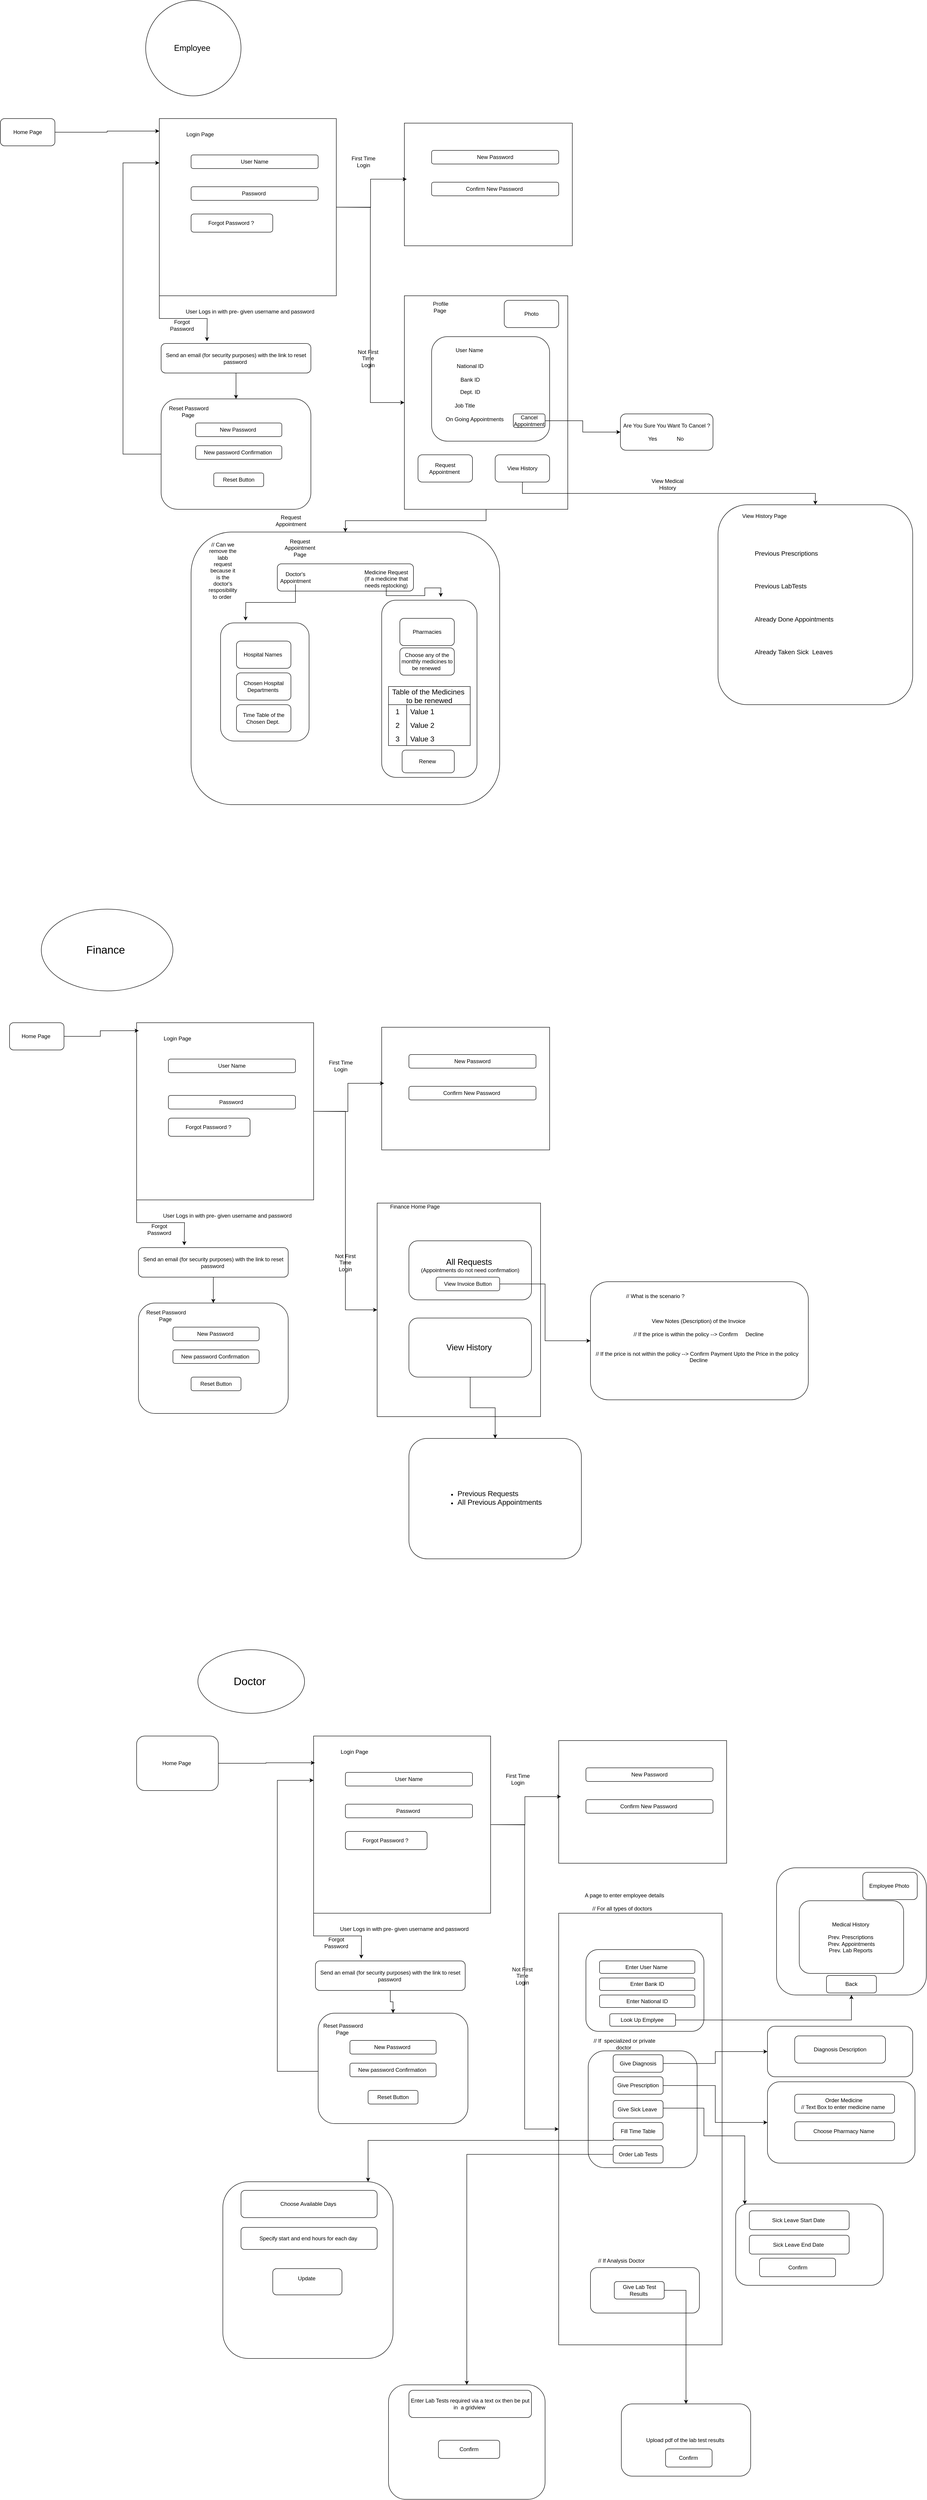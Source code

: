 <mxfile version="24.7.6">
  <diagram id="yYjOysU4EfTtzgWFec7C" name="Page-1">
    <mxGraphModel dx="2977" dy="2111" grid="1" gridSize="10" guides="1" tooltips="1" connect="1" arrows="1" fold="1" page="1" pageScale="1" pageWidth="827" pageHeight="1169" math="0" shadow="0">
      <root>
        <mxCell id="0" />
        <mxCell id="1" parent="0" />
        <mxCell id="1gzTH547AW1qi-_04Jj6-20" style="edgeStyle=orthogonalEdgeStyle;rounded=0;orthogonalLoop=1;jettySize=auto;html=1;exitX=0;exitY=1;exitDx=0;exitDy=0;" edge="1" parent="1" source="1gzTH547AW1qi-_04Jj6-1">
          <mxGeometry relative="1" as="geometry">
            <mxPoint x="185.0" y="520" as="targetPoint" />
          </mxGeometry>
        </mxCell>
        <mxCell id="1gzTH547AW1qi-_04Jj6-30" style="edgeStyle=orthogonalEdgeStyle;rounded=0;orthogonalLoop=1;jettySize=auto;html=1;exitX=1;exitY=0.5;exitDx=0;exitDy=0;entryX=0;entryY=0.5;entryDx=0;entryDy=0;" edge="1" parent="1" source="1gzTH547AW1qi-_04Jj6-1" target="1gzTH547AW1qi-_04Jj6-12">
          <mxGeometry relative="1" as="geometry" />
        </mxCell>
        <mxCell id="1gzTH547AW1qi-_04Jj6-1" value="" style="whiteSpace=wrap;html=1;aspect=fixed;" vertex="1" parent="1">
          <mxGeometry x="80" y="30" width="390" height="390" as="geometry" />
        </mxCell>
        <mxCell id="1gzTH547AW1qi-_04Jj6-2" value="Login Page" style="text;html=1;align=center;verticalAlign=middle;whiteSpace=wrap;rounded=0;" vertex="1" parent="1">
          <mxGeometry x="80" y="50" width="180" height="30" as="geometry" />
        </mxCell>
        <mxCell id="1gzTH547AW1qi-_04Jj6-3" value="User Name" style="rounded=1;whiteSpace=wrap;html=1;" vertex="1" parent="1">
          <mxGeometry x="150" y="110" width="280" height="30" as="geometry" />
        </mxCell>
        <mxCell id="1gzTH547AW1qi-_04Jj6-4" value="Password&amp;nbsp;" style="rounded=1;whiteSpace=wrap;html=1;" vertex="1" parent="1">
          <mxGeometry x="150" y="180" width="280" height="30" as="geometry" />
        </mxCell>
        <mxCell id="1gzTH547AW1qi-_04Jj6-5" value="User Logs in with pre- given username and password" style="text;html=1;align=center;verticalAlign=middle;whiteSpace=wrap;rounded=0;" vertex="1" parent="1">
          <mxGeometry x="110" y="440" width="340" height="30" as="geometry" />
        </mxCell>
        <mxCell id="1gzTH547AW1qi-_04Jj6-7" value="" style="rounded=0;whiteSpace=wrap;html=1;" vertex="1" parent="1">
          <mxGeometry x="620" y="40" width="370" height="270" as="geometry" />
        </mxCell>
        <mxCell id="1gzTH547AW1qi-_04Jj6-8" value="New Password" style="rounded=1;whiteSpace=wrap;html=1;" vertex="1" parent="1">
          <mxGeometry x="680" y="100" width="280" height="30" as="geometry" />
        </mxCell>
        <mxCell id="1gzTH547AW1qi-_04Jj6-9" value="Confirm New Password&amp;nbsp;" style="rounded=1;whiteSpace=wrap;html=1;" vertex="1" parent="1">
          <mxGeometry x="680" y="170" width="280" height="30" as="geometry" />
        </mxCell>
        <mxCell id="1gzTH547AW1qi-_04Jj6-10" style="edgeStyle=orthogonalEdgeStyle;rounded=0;orthogonalLoop=1;jettySize=auto;html=1;entryX=0.014;entryY=0.457;entryDx=0;entryDy=0;entryPerimeter=0;" edge="1" parent="1" target="1gzTH547AW1qi-_04Jj6-7">
          <mxGeometry relative="1" as="geometry">
            <mxPoint x="470" y="225" as="sourcePoint" />
          </mxGeometry>
        </mxCell>
        <mxCell id="1gzTH547AW1qi-_04Jj6-11" value="First Time Login" style="text;html=1;align=center;verticalAlign=middle;whiteSpace=wrap;rounded=0;" vertex="1" parent="1">
          <mxGeometry x="500" y="110" width="60" height="30" as="geometry" />
        </mxCell>
        <mxCell id="1gzTH547AW1qi-_04Jj6-51" style="edgeStyle=orthogonalEdgeStyle;rounded=0;orthogonalLoop=1;jettySize=auto;html=1;exitX=0.5;exitY=1;exitDx=0;exitDy=0;" edge="1" parent="1" source="1gzTH547AW1qi-_04Jj6-12" target="1gzTH547AW1qi-_04Jj6-52">
          <mxGeometry relative="1" as="geometry">
            <mxPoint x="370" y="970" as="targetPoint" />
          </mxGeometry>
        </mxCell>
        <mxCell id="1gzTH547AW1qi-_04Jj6-12" value="" style="rounded=0;whiteSpace=wrap;html=1;" vertex="1" parent="1">
          <mxGeometry x="620" y="420" width="360" height="470" as="geometry" />
        </mxCell>
        <mxCell id="1gzTH547AW1qi-_04Jj6-18" value="Forgot Password ?&amp;nbsp;" style="rounded=1;whiteSpace=wrap;html=1;" vertex="1" parent="1">
          <mxGeometry x="150" y="240" width="180" height="40" as="geometry" />
        </mxCell>
        <mxCell id="1gzTH547AW1qi-_04Jj6-21" value="Forgot Password" style="text;html=1;align=center;verticalAlign=middle;whiteSpace=wrap;rounded=0;" vertex="1" parent="1">
          <mxGeometry x="100" y="470" width="60" height="30" as="geometry" />
        </mxCell>
        <mxCell id="1gzTH547AW1qi-_04Jj6-24" style="edgeStyle=orthogonalEdgeStyle;rounded=0;orthogonalLoop=1;jettySize=auto;html=1;" edge="1" parent="1" source="1gzTH547AW1qi-_04Jj6-22" target="1gzTH547AW1qi-_04Jj6-23">
          <mxGeometry relative="1" as="geometry" />
        </mxCell>
        <mxCell id="1gzTH547AW1qi-_04Jj6-22" value="Send an email (for security purposes) with the link to reset password&amp;nbsp;" style="rounded=1;whiteSpace=wrap;html=1;" vertex="1" parent="1">
          <mxGeometry x="84" y="525" width="330" height="65" as="geometry" />
        </mxCell>
        <mxCell id="1gzTH547AW1qi-_04Jj6-29" style="edgeStyle=orthogonalEdgeStyle;rounded=0;orthogonalLoop=1;jettySize=auto;html=1;exitX=0;exitY=0.5;exitDx=0;exitDy=0;entryX=0;entryY=0.25;entryDx=0;entryDy=0;" edge="1" parent="1" source="1gzTH547AW1qi-_04Jj6-23" target="1gzTH547AW1qi-_04Jj6-1">
          <mxGeometry relative="1" as="geometry">
            <Array as="points">
              <mxPoint y="768" />
              <mxPoint y="127" />
            </Array>
          </mxGeometry>
        </mxCell>
        <mxCell id="1gzTH547AW1qi-_04Jj6-23" value="" style="rounded=1;whiteSpace=wrap;html=1;" vertex="1" parent="1">
          <mxGeometry x="84" y="647" width="330" height="243" as="geometry" />
        </mxCell>
        <mxCell id="1gzTH547AW1qi-_04Jj6-25" value="Reset Password Page&amp;nbsp;" style="text;html=1;align=center;verticalAlign=middle;whiteSpace=wrap;rounded=0;" vertex="1" parent="1">
          <mxGeometry x="100" y="660" width="90" height="30" as="geometry" />
        </mxCell>
        <mxCell id="1gzTH547AW1qi-_04Jj6-26" value="New Password&amp;nbsp;" style="rounded=1;whiteSpace=wrap;html=1;" vertex="1" parent="1">
          <mxGeometry x="160" y="700" width="190" height="30" as="geometry" />
        </mxCell>
        <mxCell id="1gzTH547AW1qi-_04Jj6-27" value="New password Confirmation&amp;nbsp;" style="rounded=1;whiteSpace=wrap;html=1;" vertex="1" parent="1">
          <mxGeometry x="160" y="750" width="190" height="30" as="geometry" />
        </mxCell>
        <mxCell id="1gzTH547AW1qi-_04Jj6-28" value="Reset Button" style="rounded=1;whiteSpace=wrap;html=1;" vertex="1" parent="1">
          <mxGeometry x="200" y="810" width="110" height="30" as="geometry" />
        </mxCell>
        <mxCell id="1gzTH547AW1qi-_04Jj6-31" value="Not First Time Login" style="text;html=1;align=center;verticalAlign=middle;whiteSpace=wrap;rounded=0;" vertex="1" parent="1">
          <mxGeometry x="510" y="542.5" width="60" height="30" as="geometry" />
        </mxCell>
        <mxCell id="1gzTH547AW1qi-_04Jj6-32" value="Profile Page&amp;nbsp;" style="text;html=1;align=center;verticalAlign=middle;whiteSpace=wrap;rounded=0;" vertex="1" parent="1">
          <mxGeometry x="670" y="430" width="60" height="30" as="geometry" />
        </mxCell>
        <mxCell id="1gzTH547AW1qi-_04Jj6-33" value="Photo" style="rounded=1;whiteSpace=wrap;html=1;" vertex="1" parent="1">
          <mxGeometry x="840" y="430" width="120" height="60" as="geometry" />
        </mxCell>
        <mxCell id="1gzTH547AW1qi-_04Jj6-35" value="" style="rounded=1;whiteSpace=wrap;html=1;" vertex="1" parent="1">
          <mxGeometry x="680" y="510" width="260" height="230" as="geometry" />
        </mxCell>
        <mxCell id="1gzTH547AW1qi-_04Jj6-36" value="&lt;font style=&quot;font-size: 18px;&quot;&gt;Employee&amp;nbsp;&lt;/font&gt;" style="ellipse;whiteSpace=wrap;html=1;aspect=fixed;" vertex="1" parent="1">
          <mxGeometry x="50" y="-230" width="210" height="210" as="geometry" />
        </mxCell>
        <mxCell id="1gzTH547AW1qi-_04Jj6-37" value="User Name&amp;nbsp;" style="text;html=1;align=center;verticalAlign=middle;whiteSpace=wrap;rounded=0;" vertex="1" parent="1">
          <mxGeometry x="700" y="525" width="130" height="30" as="geometry" />
        </mxCell>
        <mxCell id="1gzTH547AW1qi-_04Jj6-38" value="National ID" style="text;html=1;align=center;verticalAlign=middle;whiteSpace=wrap;rounded=0;" vertex="1" parent="1">
          <mxGeometry x="700" y="560" width="130" height="30" as="geometry" />
        </mxCell>
        <mxCell id="1gzTH547AW1qi-_04Jj6-39" value="Bank ID" style="text;html=1;align=center;verticalAlign=middle;whiteSpace=wrap;rounded=0;" vertex="1" parent="1">
          <mxGeometry x="700" y="590" width="130" height="30" as="geometry" />
        </mxCell>
        <mxCell id="1gzTH547AW1qi-_04Jj6-42" value="Dept. ID" style="text;html=1;align=center;verticalAlign=middle;whiteSpace=wrap;rounded=0;" vertex="1" parent="1">
          <mxGeometry x="700" y="617" width="130" height="30" as="geometry" />
        </mxCell>
        <mxCell id="1gzTH547AW1qi-_04Jj6-45" value="Job Title&amp;nbsp;" style="text;html=1;align=center;verticalAlign=middle;whiteSpace=wrap;rounded=0;" vertex="1" parent="1">
          <mxGeometry x="690" y="647" width="130" height="30" as="geometry" />
        </mxCell>
        <mxCell id="1gzTH547AW1qi-_04Jj6-46" value="On Going Appointments" style="text;html=1;align=center;verticalAlign=middle;whiteSpace=wrap;rounded=0;" vertex="1" parent="1">
          <mxGeometry x="710" y="677" width="130" height="30" as="geometry" />
        </mxCell>
        <mxCell id="1gzTH547AW1qi-_04Jj6-47" value="Request Appointment&amp;nbsp;" style="rounded=1;whiteSpace=wrap;html=1;" vertex="1" parent="1">
          <mxGeometry x="650" y="770" width="120" height="60" as="geometry" />
        </mxCell>
        <mxCell id="1gzTH547AW1qi-_04Jj6-88" style="edgeStyle=orthogonalEdgeStyle;rounded=0;orthogonalLoop=1;jettySize=auto;html=1;exitX=0.5;exitY=1;exitDx=0;exitDy=0;" edge="1" parent="1" source="1gzTH547AW1qi-_04Jj6-48" target="1gzTH547AW1qi-_04Jj6-87">
          <mxGeometry relative="1" as="geometry" />
        </mxCell>
        <mxCell id="1gzTH547AW1qi-_04Jj6-48" value="View History" style="rounded=1;whiteSpace=wrap;html=1;" vertex="1" parent="1">
          <mxGeometry x="820" y="770" width="120" height="60" as="geometry" />
        </mxCell>
        <mxCell id="1gzTH547AW1qi-_04Jj6-102" style="edgeStyle=orthogonalEdgeStyle;rounded=0;orthogonalLoop=1;jettySize=auto;html=1;exitX=1;exitY=0.5;exitDx=0;exitDy=0;" edge="1" parent="1" source="1gzTH547AW1qi-_04Jj6-49" target="1gzTH547AW1qi-_04Jj6-101">
          <mxGeometry relative="1" as="geometry" />
        </mxCell>
        <mxCell id="1gzTH547AW1qi-_04Jj6-49" value="Cancel Appointment" style="rounded=1;whiteSpace=wrap;html=1;" vertex="1" parent="1">
          <mxGeometry x="860" y="680" width="70" height="30" as="geometry" />
        </mxCell>
        <mxCell id="1gzTH547AW1qi-_04Jj6-52" value="" style="rounded=1;whiteSpace=wrap;html=1;" vertex="1" parent="1">
          <mxGeometry x="150" y="940" width="680" height="600" as="geometry" />
        </mxCell>
        <mxCell id="1gzTH547AW1qi-_04Jj6-53" value="Request Appointment Page" style="text;html=1;align=center;verticalAlign=middle;whiteSpace=wrap;rounded=0;" vertex="1" parent="1">
          <mxGeometry x="340" y="960" width="100" height="30" as="geometry" />
        </mxCell>
        <mxCell id="1gzTH547AW1qi-_04Jj6-54" value="Request Appointment" style="text;html=1;align=center;verticalAlign=middle;whiteSpace=wrap;rounded=0;" vertex="1" parent="1">
          <mxGeometry x="340" y="900" width="60" height="30" as="geometry" />
        </mxCell>
        <mxCell id="1gzTH547AW1qi-_04Jj6-55" value="" style="rounded=1;whiteSpace=wrap;html=1;" vertex="1" parent="1">
          <mxGeometry x="340" y="1010" width="300" height="60" as="geometry" />
        </mxCell>
        <mxCell id="1gzTH547AW1qi-_04Jj6-62" style="edgeStyle=orthogonalEdgeStyle;rounded=0;orthogonalLoop=1;jettySize=auto;html=1;exitX=0.5;exitY=1;exitDx=0;exitDy=0;" edge="1" parent="1" source="1gzTH547AW1qi-_04Jj6-56">
          <mxGeometry relative="1" as="geometry">
            <mxPoint x="270" y="1135" as="targetPoint" />
          </mxGeometry>
        </mxCell>
        <mxCell id="1gzTH547AW1qi-_04Jj6-56" value="Doctor&#39;s Appointment" style="text;html=1;align=center;verticalAlign=middle;whiteSpace=wrap;rounded=0;" vertex="1" parent="1">
          <mxGeometry x="350" y="1025" width="60" height="30" as="geometry" />
        </mxCell>
        <mxCell id="1gzTH547AW1qi-_04Jj6-70" style="edgeStyle=orthogonalEdgeStyle;rounded=0;orthogonalLoop=1;jettySize=auto;html=1;exitX=0.5;exitY=1;exitDx=0;exitDy=0;" edge="1" parent="1" source="1gzTH547AW1qi-_04Jj6-59">
          <mxGeometry relative="1" as="geometry">
            <mxPoint x="700" y="1083" as="targetPoint" />
          </mxGeometry>
        </mxCell>
        <mxCell id="1gzTH547AW1qi-_04Jj6-59" value="Medicine Request (If a medicine that needs restocking)" style="text;html=1;align=center;verticalAlign=middle;whiteSpace=wrap;rounded=0;" vertex="1" parent="1">
          <mxGeometry x="530" y="1025" width="100" height="35" as="geometry" />
        </mxCell>
        <mxCell id="1gzTH547AW1qi-_04Jj6-60" value="// Can we remove the labb request because it is the doctor&#39;s resposibility to order&amp;nbsp;" style="text;html=1;align=center;verticalAlign=middle;whiteSpace=wrap;rounded=0;" vertex="1" parent="1">
          <mxGeometry x="190" y="1010" width="60" height="30" as="geometry" />
        </mxCell>
        <mxCell id="1gzTH547AW1qi-_04Jj6-63" value="" style="rounded=1;whiteSpace=wrap;html=1;" vertex="1" parent="1">
          <mxGeometry x="215" y="1140" width="195" height="260" as="geometry" />
        </mxCell>
        <mxCell id="1gzTH547AW1qi-_04Jj6-64" value="Hospital Names&amp;nbsp;" style="rounded=1;whiteSpace=wrap;html=1;" vertex="1" parent="1">
          <mxGeometry x="250" y="1180" width="120" height="60" as="geometry" />
        </mxCell>
        <mxCell id="1gzTH547AW1qi-_04Jj6-67" value="Chosen Hospital Departments&amp;nbsp;&lt;span style=&quot;color: rgba(0, 0, 0, 0); font-family: monospace; font-size: 0px; text-align: start; text-wrap: nowrap;&quot;&gt;%3CmxGraphModel%3E%3Croot%3E%3CmxCell%20id%3D%220%22%2F%3E%3CmxCell%20id%3D%221%22%20parent%3D%220%22%2F%3E%3CmxCell%20id%3D%222%22%20value%3D%22Hospital%20Names%26amp%3Bnbsp%3B%22%20style%3D%22rounded%3D1%3BwhiteSpace%3Dwrap%3Bhtml%3D1%3B%22%20vertex%3D%221%22%20parent%3D%221%22%3E%3CmxGeometry%20x%3D%22250%22%20y%3D%221180%22%20width%3D%22120%22%20height%3D%2260%22%20as%3D%22geometry%22%2F%3E%3C%2FmxCell%3E%3C%2Froot%3E%3C%2FmxGraphModel%3E&lt;/span&gt;" style="rounded=1;whiteSpace=wrap;html=1;" vertex="1" parent="1">
          <mxGeometry x="250" y="1250" width="120" height="60" as="geometry" />
        </mxCell>
        <mxCell id="1gzTH547AW1qi-_04Jj6-68" value="Time Table of the Chosen Dept.&amp;nbsp;" style="rounded=1;whiteSpace=wrap;html=1;" vertex="1" parent="1">
          <mxGeometry x="250" y="1320" width="120" height="60" as="geometry" />
        </mxCell>
        <mxCell id="1gzTH547AW1qi-_04Jj6-71" value="" style="rounded=1;whiteSpace=wrap;html=1;" vertex="1" parent="1">
          <mxGeometry x="570" y="1090" width="210" height="390" as="geometry" />
        </mxCell>
        <mxCell id="1gzTH547AW1qi-_04Jj6-72" value="Pharmacies" style="rounded=1;whiteSpace=wrap;html=1;" vertex="1" parent="1">
          <mxGeometry x="610" y="1130" width="120" height="60" as="geometry" />
        </mxCell>
        <mxCell id="1gzTH547AW1qi-_04Jj6-73" value="Choose any of the monthly medicines to be renewed&amp;nbsp;" style="rounded=1;whiteSpace=wrap;html=1;" vertex="1" parent="1">
          <mxGeometry x="610" y="1195" width="120" height="60" as="geometry" />
        </mxCell>
        <mxCell id="1gzTH547AW1qi-_04Jj6-75" value="Table of the Medicines &#xa;to be renewed" style="shape=table;startSize=40;container=1;collapsible=0;childLayout=tableLayout;fixedRows=1;rowLines=0;fontStyle=0;strokeColor=default;fontSize=16;" vertex="1" parent="1">
          <mxGeometry x="585" y="1280" width="180" height="130" as="geometry" />
        </mxCell>
        <mxCell id="1gzTH547AW1qi-_04Jj6-76" value="" style="shape=tableRow;horizontal=0;startSize=0;swimlaneHead=0;swimlaneBody=0;top=0;left=0;bottom=0;right=0;collapsible=0;dropTarget=0;fillColor=none;points=[[0,0.5],[1,0.5]];portConstraint=eastwest;strokeColor=inherit;fontSize=16;" vertex="1" parent="1gzTH547AW1qi-_04Jj6-75">
          <mxGeometry y="40" width="180" height="30" as="geometry" />
        </mxCell>
        <mxCell id="1gzTH547AW1qi-_04Jj6-77" value="1" style="shape=partialRectangle;html=1;whiteSpace=wrap;connectable=0;fillColor=none;top=0;left=0;bottom=0;right=0;overflow=hidden;pointerEvents=1;strokeColor=inherit;fontSize=16;" vertex="1" parent="1gzTH547AW1qi-_04Jj6-76">
          <mxGeometry width="40" height="30" as="geometry">
            <mxRectangle width="40" height="30" as="alternateBounds" />
          </mxGeometry>
        </mxCell>
        <mxCell id="1gzTH547AW1qi-_04Jj6-78" value="Value 1" style="shape=partialRectangle;html=1;whiteSpace=wrap;connectable=0;fillColor=none;top=0;left=0;bottom=0;right=0;align=left;spacingLeft=6;overflow=hidden;strokeColor=inherit;fontSize=16;" vertex="1" parent="1gzTH547AW1qi-_04Jj6-76">
          <mxGeometry x="40" width="140" height="30" as="geometry">
            <mxRectangle width="140" height="30" as="alternateBounds" />
          </mxGeometry>
        </mxCell>
        <mxCell id="1gzTH547AW1qi-_04Jj6-79" value="" style="shape=tableRow;horizontal=0;startSize=0;swimlaneHead=0;swimlaneBody=0;top=0;left=0;bottom=0;right=0;collapsible=0;dropTarget=0;fillColor=none;points=[[0,0.5],[1,0.5]];portConstraint=eastwest;strokeColor=inherit;fontSize=16;" vertex="1" parent="1gzTH547AW1qi-_04Jj6-75">
          <mxGeometry y="70" width="180" height="30" as="geometry" />
        </mxCell>
        <mxCell id="1gzTH547AW1qi-_04Jj6-80" value="2" style="shape=partialRectangle;html=1;whiteSpace=wrap;connectable=0;fillColor=none;top=0;left=0;bottom=0;right=0;overflow=hidden;strokeColor=inherit;fontSize=16;" vertex="1" parent="1gzTH547AW1qi-_04Jj6-79">
          <mxGeometry width="40" height="30" as="geometry">
            <mxRectangle width="40" height="30" as="alternateBounds" />
          </mxGeometry>
        </mxCell>
        <mxCell id="1gzTH547AW1qi-_04Jj6-81" value="Value 2" style="shape=partialRectangle;html=1;whiteSpace=wrap;connectable=0;fillColor=none;top=0;left=0;bottom=0;right=0;align=left;spacingLeft=6;overflow=hidden;strokeColor=inherit;fontSize=16;" vertex="1" parent="1gzTH547AW1qi-_04Jj6-79">
          <mxGeometry x="40" width="140" height="30" as="geometry">
            <mxRectangle width="140" height="30" as="alternateBounds" />
          </mxGeometry>
        </mxCell>
        <mxCell id="1gzTH547AW1qi-_04Jj6-82" value="" style="shape=tableRow;horizontal=0;startSize=0;swimlaneHead=0;swimlaneBody=0;top=0;left=0;bottom=0;right=0;collapsible=0;dropTarget=0;fillColor=none;points=[[0,0.5],[1,0.5]];portConstraint=eastwest;strokeColor=inherit;fontSize=16;" vertex="1" parent="1gzTH547AW1qi-_04Jj6-75">
          <mxGeometry y="100" width="180" height="30" as="geometry" />
        </mxCell>
        <mxCell id="1gzTH547AW1qi-_04Jj6-83" value="3" style="shape=partialRectangle;html=1;whiteSpace=wrap;connectable=0;fillColor=none;top=0;left=0;bottom=0;right=0;overflow=hidden;strokeColor=inherit;fontSize=16;" vertex="1" parent="1gzTH547AW1qi-_04Jj6-82">
          <mxGeometry width="40" height="30" as="geometry">
            <mxRectangle width="40" height="30" as="alternateBounds" />
          </mxGeometry>
        </mxCell>
        <mxCell id="1gzTH547AW1qi-_04Jj6-84" value="Value 3" style="shape=partialRectangle;html=1;whiteSpace=wrap;connectable=0;fillColor=none;top=0;left=0;bottom=0;right=0;align=left;spacingLeft=6;overflow=hidden;strokeColor=inherit;fontSize=16;" vertex="1" parent="1gzTH547AW1qi-_04Jj6-82">
          <mxGeometry x="40" width="140" height="30" as="geometry">
            <mxRectangle width="140" height="30" as="alternateBounds" />
          </mxGeometry>
        </mxCell>
        <mxCell id="1gzTH547AW1qi-_04Jj6-86" value="Renew&amp;nbsp;" style="rounded=1;whiteSpace=wrap;html=1;" vertex="1" parent="1">
          <mxGeometry x="615" y="1420" width="115" height="50" as="geometry" />
        </mxCell>
        <mxCell id="1gzTH547AW1qi-_04Jj6-87" value="" style="rounded=1;whiteSpace=wrap;html=1;" vertex="1" parent="1">
          <mxGeometry x="1311" y="880" width="429" height="440" as="geometry" />
        </mxCell>
        <mxCell id="1gzTH547AW1qi-_04Jj6-89" value="View Medical History" style="text;html=1;align=center;verticalAlign=middle;whiteSpace=wrap;rounded=0;" vertex="1" parent="1">
          <mxGeometry x="1150" y="820" width="100" height="30" as="geometry" />
        </mxCell>
        <mxCell id="1gzTH547AW1qi-_04Jj6-90" value="View History Page&amp;nbsp;" style="text;html=1;align=center;verticalAlign=middle;whiteSpace=wrap;rounded=0;" vertex="1" parent="1">
          <mxGeometry x="1360" y="890" width="110" height="30" as="geometry" />
        </mxCell>
        <mxCell id="1gzTH547AW1qi-_04Jj6-92" value="" style="shape=table;startSize=0;container=1;collapsible=0;childLayout=tableLayout;fontSize=11;fillColor=none;strokeColor=none;" vertex="1" parent="1">
          <mxGeometry x="1385" y="950" width="255" height="290" as="geometry" />
        </mxCell>
        <mxCell id="1gzTH547AW1qi-_04Jj6-93" value="" style="shape=tableRow;horizontal=0;startSize=0;swimlaneHead=0;swimlaneBody=0;strokeColor=inherit;top=0;left=0;bottom=0;right=0;collapsible=0;dropTarget=0;fillColor=none;points=[[0,0.5],[1,0.5]];portConstraint=eastwest;fontSize=16;" vertex="1" parent="1gzTH547AW1qi-_04Jj6-92">
          <mxGeometry width="255" height="73" as="geometry" />
        </mxCell>
        <mxCell id="1gzTH547AW1qi-_04Jj6-94" value="&lt;font style=&quot;font-size: 14px;&quot;&gt;Previous Prescriptions&amp;nbsp;&lt;/font&gt;" style="shape=partialRectangle;html=1;whiteSpace=wrap;connectable=0;strokeColor=inherit;overflow=hidden;fillColor=none;top=0;left=0;bottom=0;right=0;pointerEvents=1;fontSize=12;align=left;spacingLeft=5;" vertex="1" parent="1gzTH547AW1qi-_04Jj6-93">
          <mxGeometry width="255" height="73" as="geometry">
            <mxRectangle width="255" height="73" as="alternateBounds" />
          </mxGeometry>
        </mxCell>
        <mxCell id="1gzTH547AW1qi-_04Jj6-95" value="" style="shape=tableRow;horizontal=0;startSize=0;swimlaneHead=0;swimlaneBody=0;strokeColor=inherit;top=0;left=0;bottom=0;right=0;collapsible=0;dropTarget=0;fillColor=none;points=[[0,0.5],[1,0.5]];portConstraint=eastwest;fontSize=16;" vertex="1" parent="1gzTH547AW1qi-_04Jj6-92">
          <mxGeometry y="73" width="255" height="72" as="geometry" />
        </mxCell>
        <mxCell id="1gzTH547AW1qi-_04Jj6-96" value="&lt;font style=&quot;font-size: 14px;&quot;&gt;Previous LabTests&lt;/font&gt;" style="shape=partialRectangle;html=1;whiteSpace=wrap;connectable=0;strokeColor=inherit;overflow=hidden;fillColor=none;top=0;left=0;bottom=0;right=0;pointerEvents=1;fontSize=12;align=left;spacingLeft=5;" vertex="1" parent="1gzTH547AW1qi-_04Jj6-95">
          <mxGeometry width="255" height="72" as="geometry">
            <mxRectangle width="255" height="72" as="alternateBounds" />
          </mxGeometry>
        </mxCell>
        <mxCell id="1gzTH547AW1qi-_04Jj6-97" value="" style="shape=tableRow;horizontal=0;startSize=0;swimlaneHead=0;swimlaneBody=0;strokeColor=inherit;top=0;left=0;bottom=0;right=0;collapsible=0;dropTarget=0;fillColor=none;points=[[0,0.5],[1,0.5]];portConstraint=eastwest;fontSize=16;" vertex="1" parent="1gzTH547AW1qi-_04Jj6-92">
          <mxGeometry y="145" width="255" height="73" as="geometry" />
        </mxCell>
        <mxCell id="1gzTH547AW1qi-_04Jj6-98" value="&lt;font style=&quot;font-size: 14px;&quot;&gt;Already Done Appointments&amp;nbsp;&lt;/font&gt;" style="shape=partialRectangle;html=1;whiteSpace=wrap;connectable=0;strokeColor=inherit;overflow=hidden;fillColor=none;top=0;left=0;bottom=0;right=0;pointerEvents=1;fontSize=12;align=left;spacingLeft=5;" vertex="1" parent="1gzTH547AW1qi-_04Jj6-97">
          <mxGeometry width="255" height="73" as="geometry">
            <mxRectangle width="255" height="73" as="alternateBounds" />
          </mxGeometry>
        </mxCell>
        <mxCell id="1gzTH547AW1qi-_04Jj6-99" style="shape=tableRow;horizontal=0;startSize=0;swimlaneHead=0;swimlaneBody=0;strokeColor=inherit;top=0;left=0;bottom=0;right=0;collapsible=0;dropTarget=0;fillColor=none;points=[[0,0.5],[1,0.5]];portConstraint=eastwest;fontSize=16;" vertex="1" parent="1gzTH547AW1qi-_04Jj6-92">
          <mxGeometry y="218" width="255" height="72" as="geometry" />
        </mxCell>
        <mxCell id="1gzTH547AW1qi-_04Jj6-100" value="&lt;font style=&quot;font-size: 14px;&quot;&gt;Already Taken Sick&amp;nbsp; Leaves&amp;nbsp;&lt;/font&gt;" style="shape=partialRectangle;html=1;whiteSpace=wrap;connectable=0;strokeColor=inherit;overflow=hidden;fillColor=none;top=0;left=0;bottom=0;right=0;pointerEvents=1;fontSize=12;align=left;spacingLeft=5;" vertex="1" parent="1gzTH547AW1qi-_04Jj6-99">
          <mxGeometry width="255" height="72" as="geometry">
            <mxRectangle width="255" height="72" as="alternateBounds" />
          </mxGeometry>
        </mxCell>
        <mxCell id="1gzTH547AW1qi-_04Jj6-101" value="Are You Sure You Want To Cancel ?&lt;div&gt;&lt;br&gt;&lt;/div&gt;&lt;div&gt;Yes&amp;nbsp; &amp;nbsp; &amp;nbsp; &amp;nbsp; &amp;nbsp; &amp;nbsp; &amp;nbsp;No&amp;nbsp;&lt;/div&gt;" style="rounded=1;whiteSpace=wrap;html=1;" vertex="1" parent="1">
          <mxGeometry x="1096" y="680" width="204" height="80" as="geometry" />
        </mxCell>
        <mxCell id="1gzTH547AW1qi-_04Jj6-103" value="&lt;font style=&quot;font-size: 24px;&quot;&gt;Finance&amp;nbsp;&lt;/font&gt;" style="ellipse;whiteSpace=wrap;html=1;" vertex="1" parent="1">
          <mxGeometry x="-180" y="1770" width="290" height="180" as="geometry" />
        </mxCell>
        <mxCell id="1gzTH547AW1qi-_04Jj6-104" style="edgeStyle=orthogonalEdgeStyle;rounded=0;orthogonalLoop=1;jettySize=auto;html=1;exitX=0;exitY=1;exitDx=0;exitDy=0;" edge="1" parent="1" source="1gzTH547AW1qi-_04Jj6-106">
          <mxGeometry relative="1" as="geometry">
            <mxPoint x="135.0" y="2510" as="targetPoint" />
          </mxGeometry>
        </mxCell>
        <mxCell id="1gzTH547AW1qi-_04Jj6-105" style="edgeStyle=orthogonalEdgeStyle;rounded=0;orthogonalLoop=1;jettySize=auto;html=1;exitX=1;exitY=0.5;exitDx=0;exitDy=0;entryX=0;entryY=0.5;entryDx=0;entryDy=0;" edge="1" parent="1" source="1gzTH547AW1qi-_04Jj6-106" target="1gzTH547AW1qi-_04Jj6-116">
          <mxGeometry relative="1" as="geometry" />
        </mxCell>
        <mxCell id="1gzTH547AW1qi-_04Jj6-106" value="" style="whiteSpace=wrap;html=1;aspect=fixed;" vertex="1" parent="1">
          <mxGeometry x="30" y="2020" width="390" height="390" as="geometry" />
        </mxCell>
        <mxCell id="1gzTH547AW1qi-_04Jj6-107" value="Login Page" style="text;html=1;align=center;verticalAlign=middle;whiteSpace=wrap;rounded=0;" vertex="1" parent="1">
          <mxGeometry x="30" y="2040" width="180" height="30" as="geometry" />
        </mxCell>
        <mxCell id="1gzTH547AW1qi-_04Jj6-108" value="User Name" style="rounded=1;whiteSpace=wrap;html=1;" vertex="1" parent="1">
          <mxGeometry x="100" y="2100" width="280" height="30" as="geometry" />
        </mxCell>
        <mxCell id="1gzTH547AW1qi-_04Jj6-109" value="Password&amp;nbsp;" style="rounded=1;whiteSpace=wrap;html=1;" vertex="1" parent="1">
          <mxGeometry x="100" y="2180" width="280" height="30" as="geometry" />
        </mxCell>
        <mxCell id="1gzTH547AW1qi-_04Jj6-110" value="User Logs in with pre- given username and password" style="text;html=1;align=center;verticalAlign=middle;whiteSpace=wrap;rounded=0;" vertex="1" parent="1">
          <mxGeometry x="60" y="2430" width="340" height="30" as="geometry" />
        </mxCell>
        <mxCell id="1gzTH547AW1qi-_04Jj6-111" value="" style="rounded=0;whiteSpace=wrap;html=1;" vertex="1" parent="1">
          <mxGeometry x="570" y="2030" width="370" height="270" as="geometry" />
        </mxCell>
        <mxCell id="1gzTH547AW1qi-_04Jj6-112" value="New Password" style="rounded=1;whiteSpace=wrap;html=1;" vertex="1" parent="1">
          <mxGeometry x="630" y="2090" width="280" height="30" as="geometry" />
        </mxCell>
        <mxCell id="1gzTH547AW1qi-_04Jj6-113" value="Confirm New Password&amp;nbsp;" style="rounded=1;whiteSpace=wrap;html=1;" vertex="1" parent="1">
          <mxGeometry x="630" y="2160" width="280" height="30" as="geometry" />
        </mxCell>
        <mxCell id="1gzTH547AW1qi-_04Jj6-114" style="edgeStyle=orthogonalEdgeStyle;rounded=0;orthogonalLoop=1;jettySize=auto;html=1;entryX=0.014;entryY=0.457;entryDx=0;entryDy=0;entryPerimeter=0;" edge="1" parent="1" target="1gzTH547AW1qi-_04Jj6-111">
          <mxGeometry relative="1" as="geometry">
            <mxPoint x="420" y="2215" as="sourcePoint" />
          </mxGeometry>
        </mxCell>
        <mxCell id="1gzTH547AW1qi-_04Jj6-115" value="First Time Login" style="text;html=1;align=center;verticalAlign=middle;whiteSpace=wrap;rounded=0;" vertex="1" parent="1">
          <mxGeometry x="450" y="2100" width="60" height="30" as="geometry" />
        </mxCell>
        <mxCell id="1gzTH547AW1qi-_04Jj6-116" value="" style="rounded=0;whiteSpace=wrap;html=1;" vertex="1" parent="1">
          <mxGeometry x="560" y="2417" width="360" height="470" as="geometry" />
        </mxCell>
        <mxCell id="1gzTH547AW1qi-_04Jj6-117" value="Forgot Password ?&amp;nbsp;" style="rounded=1;whiteSpace=wrap;html=1;" vertex="1" parent="1">
          <mxGeometry x="100" y="2230" width="180" height="40" as="geometry" />
        </mxCell>
        <mxCell id="1gzTH547AW1qi-_04Jj6-118" value="Forgot Password" style="text;html=1;align=center;verticalAlign=middle;whiteSpace=wrap;rounded=0;" vertex="1" parent="1">
          <mxGeometry x="50" y="2460" width="60" height="30" as="geometry" />
        </mxCell>
        <mxCell id="1gzTH547AW1qi-_04Jj6-119" style="edgeStyle=orthogonalEdgeStyle;rounded=0;orthogonalLoop=1;jettySize=auto;html=1;" edge="1" parent="1" source="1gzTH547AW1qi-_04Jj6-120" target="1gzTH547AW1qi-_04Jj6-121">
          <mxGeometry relative="1" as="geometry" />
        </mxCell>
        <mxCell id="1gzTH547AW1qi-_04Jj6-120" value="Send an email (for security purposes) with the link to reset password&amp;nbsp;" style="rounded=1;whiteSpace=wrap;html=1;" vertex="1" parent="1">
          <mxGeometry x="34" y="2515" width="330" height="65" as="geometry" />
        </mxCell>
        <mxCell id="1gzTH547AW1qi-_04Jj6-121" value="" style="rounded=1;whiteSpace=wrap;html=1;" vertex="1" parent="1">
          <mxGeometry x="34" y="2637" width="330" height="243" as="geometry" />
        </mxCell>
        <mxCell id="1gzTH547AW1qi-_04Jj6-122" value="Reset Password Page&amp;nbsp;" style="text;html=1;align=center;verticalAlign=middle;whiteSpace=wrap;rounded=0;" vertex="1" parent="1">
          <mxGeometry x="50" y="2650" width="90" height="30" as="geometry" />
        </mxCell>
        <mxCell id="1gzTH547AW1qi-_04Jj6-123" value="New Password&amp;nbsp;" style="rounded=1;whiteSpace=wrap;html=1;" vertex="1" parent="1">
          <mxGeometry x="110" y="2690" width="190" height="30" as="geometry" />
        </mxCell>
        <mxCell id="1gzTH547AW1qi-_04Jj6-124" value="New password Confirmation&amp;nbsp;" style="rounded=1;whiteSpace=wrap;html=1;" vertex="1" parent="1">
          <mxGeometry x="110" y="2740" width="190" height="30" as="geometry" />
        </mxCell>
        <mxCell id="1gzTH547AW1qi-_04Jj6-125" value="Reset Button" style="rounded=1;whiteSpace=wrap;html=1;" vertex="1" parent="1">
          <mxGeometry x="150" y="2800" width="110" height="30" as="geometry" />
        </mxCell>
        <mxCell id="1gzTH547AW1qi-_04Jj6-126" value="Not First Time Login" style="text;html=1;align=center;verticalAlign=middle;whiteSpace=wrap;rounded=0;" vertex="1" parent="1">
          <mxGeometry x="460" y="2532.5" width="60" height="30" as="geometry" />
        </mxCell>
        <mxCell id="1gzTH547AW1qi-_04Jj6-127" value="Finance Home Page&amp;nbsp;" style="text;html=1;align=center;verticalAlign=middle;whiteSpace=wrap;rounded=0;" vertex="1" parent="1">
          <mxGeometry x="580" y="2410" width="130" height="30" as="geometry" />
        </mxCell>
        <mxCell id="1gzTH547AW1qi-_04Jj6-140" value="&lt;font style=&quot;font-size: 18px;&quot;&gt;All Requests&amp;nbsp;&lt;/font&gt;&lt;div&gt;&lt;font style=&quot;font-size: 12px;&quot;&gt;(Appointments do not need confirmation)&lt;/font&gt;&lt;/div&gt;&lt;div&gt;&lt;font style=&quot;font-size: 18px;&quot;&gt;&amp;nbsp;&lt;/font&gt;&lt;/div&gt;" style="rounded=1;whiteSpace=wrap;html=1;" vertex="1" parent="1">
          <mxGeometry x="630" y="2500" width="270" height="130" as="geometry" />
        </mxCell>
        <mxCell id="1gzTH547AW1qi-_04Jj6-146" style="edgeStyle=orthogonalEdgeStyle;rounded=0;orthogonalLoop=1;jettySize=auto;html=1;exitX=1;exitY=0.5;exitDx=0;exitDy=0;" edge="1" parent="1" source="1gzTH547AW1qi-_04Jj6-142" target="1gzTH547AW1qi-_04Jj6-145">
          <mxGeometry relative="1" as="geometry" />
        </mxCell>
        <mxCell id="1gzTH547AW1qi-_04Jj6-142" value="View Invoice Button" style="rounded=1;whiteSpace=wrap;html=1;" vertex="1" parent="1">
          <mxGeometry x="690" y="2580" width="140" height="30" as="geometry" />
        </mxCell>
        <mxCell id="1gzTH547AW1qi-_04Jj6-145" value="View Notes (Description) of the Invoice&amp;nbsp;&lt;div&gt;&lt;br&gt;&lt;/div&gt;&lt;div&gt;// If the price is within the policy --&amp;gt; Confirm&amp;nbsp; &amp;nbsp; &amp;nbsp;Decline&amp;nbsp;&lt;/div&gt;&lt;div&gt;&lt;br&gt;&lt;/div&gt;&lt;div&gt;&lt;br&gt;&lt;/div&gt;&lt;div&gt;// If the price is not within the policy --&amp;gt; Confirm Payment Upto the Price in the policy&amp;nbsp; &amp;nbsp; Decline&amp;nbsp;&lt;/div&gt;" style="rounded=1;whiteSpace=wrap;html=1;" vertex="1" parent="1">
          <mxGeometry x="1030" y="2590" width="480" height="260" as="geometry" />
        </mxCell>
        <mxCell id="1gzTH547AW1qi-_04Jj6-147" value="// What is the scenario ?" style="text;html=1;align=center;verticalAlign=middle;whiteSpace=wrap;rounded=0;" vertex="1" parent="1">
          <mxGeometry x="1036" y="2607" width="274" height="30" as="geometry" />
        </mxCell>
        <mxCell id="1gzTH547AW1qi-_04Jj6-160" value="&lt;font style=&quot;font-size: 24px;&quot;&gt;Doctor&amp;nbsp;&lt;/font&gt;" style="ellipse;whiteSpace=wrap;html=1;" vertex="1" parent="1">
          <mxGeometry x="165" y="3400" width="235" height="140" as="geometry" />
        </mxCell>
        <mxCell id="1gzTH547AW1qi-_04Jj6-161" style="edgeStyle=orthogonalEdgeStyle;rounded=0;orthogonalLoop=1;jettySize=auto;html=1;exitX=0;exitY=1;exitDx=0;exitDy=0;" edge="1" parent="1" source="1gzTH547AW1qi-_04Jj6-163">
          <mxGeometry relative="1" as="geometry">
            <mxPoint x="525.0" y="4080" as="targetPoint" />
          </mxGeometry>
        </mxCell>
        <mxCell id="1gzTH547AW1qi-_04Jj6-162" style="edgeStyle=orthogonalEdgeStyle;rounded=0;orthogonalLoop=1;jettySize=auto;html=1;exitX=1;exitY=0.5;exitDx=0;exitDy=0;entryX=0;entryY=0.5;entryDx=0;entryDy=0;" edge="1" parent="1" source="1gzTH547AW1qi-_04Jj6-163" target="1gzTH547AW1qi-_04Jj6-173">
          <mxGeometry relative="1" as="geometry" />
        </mxCell>
        <mxCell id="1gzTH547AW1qi-_04Jj6-163" value="" style="whiteSpace=wrap;html=1;aspect=fixed;" vertex="1" parent="1">
          <mxGeometry x="420" y="3590" width="390" height="390" as="geometry" />
        </mxCell>
        <mxCell id="1gzTH547AW1qi-_04Jj6-164" value="Login Page" style="text;html=1;align=center;verticalAlign=middle;whiteSpace=wrap;rounded=0;" vertex="1" parent="1">
          <mxGeometry x="420" y="3610" width="180" height="30" as="geometry" />
        </mxCell>
        <mxCell id="1gzTH547AW1qi-_04Jj6-165" value="User Name" style="rounded=1;whiteSpace=wrap;html=1;" vertex="1" parent="1">
          <mxGeometry x="490" y="3670" width="280" height="30" as="geometry" />
        </mxCell>
        <mxCell id="1gzTH547AW1qi-_04Jj6-166" value="Password&amp;nbsp;" style="rounded=1;whiteSpace=wrap;html=1;" vertex="1" parent="1">
          <mxGeometry x="490" y="3740" width="280" height="30" as="geometry" />
        </mxCell>
        <mxCell id="1gzTH547AW1qi-_04Jj6-167" value="User Logs in with pre- given username and password" style="text;html=1;align=center;verticalAlign=middle;whiteSpace=wrap;rounded=0;" vertex="1" parent="1">
          <mxGeometry x="450" y="4000" width="340" height="30" as="geometry" />
        </mxCell>
        <mxCell id="1gzTH547AW1qi-_04Jj6-168" value="" style="rounded=0;whiteSpace=wrap;html=1;" vertex="1" parent="1">
          <mxGeometry x="960" y="3600" width="370" height="270" as="geometry" />
        </mxCell>
        <mxCell id="1gzTH547AW1qi-_04Jj6-169" value="New Password" style="rounded=1;whiteSpace=wrap;html=1;" vertex="1" parent="1">
          <mxGeometry x="1020" y="3660" width="280" height="30" as="geometry" />
        </mxCell>
        <mxCell id="1gzTH547AW1qi-_04Jj6-170" value="Confirm New Password&amp;nbsp;" style="rounded=1;whiteSpace=wrap;html=1;" vertex="1" parent="1">
          <mxGeometry x="1020" y="3730" width="280" height="30" as="geometry" />
        </mxCell>
        <mxCell id="1gzTH547AW1qi-_04Jj6-171" style="edgeStyle=orthogonalEdgeStyle;rounded=0;orthogonalLoop=1;jettySize=auto;html=1;entryX=0.014;entryY=0.457;entryDx=0;entryDy=0;entryPerimeter=0;" edge="1" parent="1" target="1gzTH547AW1qi-_04Jj6-168">
          <mxGeometry relative="1" as="geometry">
            <mxPoint x="810" y="3785" as="sourcePoint" />
          </mxGeometry>
        </mxCell>
        <mxCell id="1gzTH547AW1qi-_04Jj6-172" value="First Time Login" style="text;html=1;align=center;verticalAlign=middle;whiteSpace=wrap;rounded=0;" vertex="1" parent="1">
          <mxGeometry x="840" y="3670" width="60" height="30" as="geometry" />
        </mxCell>
        <mxCell id="1gzTH547AW1qi-_04Jj6-173" value="" style="rounded=0;whiteSpace=wrap;html=1;" vertex="1" parent="1">
          <mxGeometry x="960" y="3980" width="360" height="950" as="geometry" />
        </mxCell>
        <mxCell id="1gzTH547AW1qi-_04Jj6-174" value="Forgot Password ?&amp;nbsp;" style="rounded=1;whiteSpace=wrap;html=1;" vertex="1" parent="1">
          <mxGeometry x="490" y="3800" width="180" height="40" as="geometry" />
        </mxCell>
        <mxCell id="1gzTH547AW1qi-_04Jj6-175" value="Forgot Password" style="text;html=1;align=center;verticalAlign=middle;whiteSpace=wrap;rounded=0;" vertex="1" parent="1">
          <mxGeometry x="440" y="4030" width="60" height="30" as="geometry" />
        </mxCell>
        <mxCell id="1gzTH547AW1qi-_04Jj6-176" style="edgeStyle=orthogonalEdgeStyle;rounded=0;orthogonalLoop=1;jettySize=auto;html=1;" edge="1" parent="1" source="1gzTH547AW1qi-_04Jj6-177" target="1gzTH547AW1qi-_04Jj6-179">
          <mxGeometry relative="1" as="geometry" />
        </mxCell>
        <mxCell id="1gzTH547AW1qi-_04Jj6-177" value="Send an email (for security purposes) with the link to reset password&amp;nbsp;" style="rounded=1;whiteSpace=wrap;html=1;" vertex="1" parent="1">
          <mxGeometry x="424" y="4085" width="330" height="65" as="geometry" />
        </mxCell>
        <mxCell id="1gzTH547AW1qi-_04Jj6-178" style="edgeStyle=orthogonalEdgeStyle;rounded=0;orthogonalLoop=1;jettySize=auto;html=1;exitX=0;exitY=0.5;exitDx=0;exitDy=0;entryX=0;entryY=0.25;entryDx=0;entryDy=0;" edge="1" parent="1" source="1gzTH547AW1qi-_04Jj6-179" target="1gzTH547AW1qi-_04Jj6-163">
          <mxGeometry relative="1" as="geometry">
            <Array as="points">
              <mxPoint x="340" y="4328" />
              <mxPoint x="340" y="3687" />
            </Array>
          </mxGeometry>
        </mxCell>
        <mxCell id="1gzTH547AW1qi-_04Jj6-179" value="" style="rounded=1;whiteSpace=wrap;html=1;" vertex="1" parent="1">
          <mxGeometry x="430" y="4200" width="330" height="243" as="geometry" />
        </mxCell>
        <mxCell id="1gzTH547AW1qi-_04Jj6-180" value="Reset Password Page&amp;nbsp;" style="text;html=1;align=center;verticalAlign=middle;whiteSpace=wrap;rounded=0;" vertex="1" parent="1">
          <mxGeometry x="440" y="4220" width="90" height="30" as="geometry" />
        </mxCell>
        <mxCell id="1gzTH547AW1qi-_04Jj6-181" value="New Password&amp;nbsp;" style="rounded=1;whiteSpace=wrap;html=1;" vertex="1" parent="1">
          <mxGeometry x="500" y="4260" width="190" height="30" as="geometry" />
        </mxCell>
        <mxCell id="1gzTH547AW1qi-_04Jj6-182" value="New password Confirmation&amp;nbsp;" style="rounded=1;whiteSpace=wrap;html=1;" vertex="1" parent="1">
          <mxGeometry x="500" y="4310" width="190" height="30" as="geometry" />
        </mxCell>
        <mxCell id="1gzTH547AW1qi-_04Jj6-183" value="Reset Button" style="rounded=1;whiteSpace=wrap;html=1;" vertex="1" parent="1">
          <mxGeometry x="540" y="4370" width="110" height="30" as="geometry" />
        </mxCell>
        <mxCell id="1gzTH547AW1qi-_04Jj6-184" value="Not First Time Login" style="text;html=1;align=center;verticalAlign=middle;whiteSpace=wrap;rounded=0;" vertex="1" parent="1">
          <mxGeometry x="850" y="4102.5" width="60" height="30" as="geometry" />
        </mxCell>
        <mxCell id="1gzTH547AW1qi-_04Jj6-187" value="" style="rounded=1;whiteSpace=wrap;html=1;" vertex="1" parent="1">
          <mxGeometry x="1020" y="4060" width="260" height="180" as="geometry" />
        </mxCell>
        <mxCell id="1gzTH547AW1qi-_04Jj6-200" value="A page to enter employee details&lt;div&gt;&lt;br&gt;&lt;/div&gt;&lt;div&gt;// For all types of doctors&amp;nbsp; &amp;nbsp;&lt;/div&gt;" style="text;html=1;align=center;verticalAlign=middle;whiteSpace=wrap;rounded=0;" vertex="1" parent="1">
          <mxGeometry x="960" y="3940" width="290" height="30" as="geometry" />
        </mxCell>
        <mxCell id="1gzTH547AW1qi-_04Jj6-201" value="Enter User Name&amp;nbsp;" style="rounded=1;whiteSpace=wrap;html=1;" vertex="1" parent="1">
          <mxGeometry x="1050" y="4085" width="210" height="27.5" as="geometry" />
        </mxCell>
        <mxCell id="1gzTH547AW1qi-_04Jj6-202" value="Enter Bank ID" style="rounded=1;whiteSpace=wrap;html=1;" vertex="1" parent="1">
          <mxGeometry x="1050" y="4122.5" width="210" height="27.5" as="geometry" />
        </mxCell>
        <mxCell id="1gzTH547AW1qi-_04Jj6-203" value="Enter National ID" style="rounded=1;whiteSpace=wrap;html=1;" vertex="1" parent="1">
          <mxGeometry x="1050" y="4160" width="210" height="27.5" as="geometry" />
        </mxCell>
        <mxCell id="1gzTH547AW1qi-_04Jj6-206" style="edgeStyle=orthogonalEdgeStyle;rounded=0;orthogonalLoop=1;jettySize=auto;html=1;exitX=1;exitY=0.5;exitDx=0;exitDy=0;" edge="1" parent="1" source="1gzTH547AW1qi-_04Jj6-204" target="1gzTH547AW1qi-_04Jj6-205">
          <mxGeometry relative="1" as="geometry" />
        </mxCell>
        <mxCell id="1gzTH547AW1qi-_04Jj6-204" value="Look Up Emplyee&amp;nbsp;" style="rounded=1;whiteSpace=wrap;html=1;" vertex="1" parent="1">
          <mxGeometry x="1072.5" y="4201.25" width="145" height="27.5" as="geometry" />
        </mxCell>
        <mxCell id="1gzTH547AW1qi-_04Jj6-205" value="&lt;span style=&quot;color: rgba(0, 0, 0, 0); font-family: monospace; font-size: 0px; text-align: start; text-wrap: nowrap;&quot;&gt;%3CmxGraphModel%3E%3Croot%3E%3CmxCell%20id%3D%220%22%2F%3E%3CmxCell%20id%3D%221%22%20parent%3D%220%22%2F%3E%3CmxCell%20id%3D%222%22%20value%3D%22User%20Name%26amp%3Bnbsp%3B%22%20style%3D%22rounded%3D1%3BwhiteSpace%3Dwrap%3Bhtml%3D1%3B%22%20vertex%3D%221%22%20parent%3D%221%22%3E%3CmxGeometry%20x%3D%221050%22%20y%3D%224085%22%20width%3D%22210%22%20height%3D%2227.5%22%20as%3D%22geometry%22%2F%3E%3C%2FmxCell%3E%3C%2Froot%3E%3C%2FmxGraphModel%3E&lt;/span&gt;&lt;font face=&quot;monospace&quot; color=&quot;rgba(0, 0, 0, 0)&quot;&gt;&lt;span style=&quot;font-size: 0px; text-wrap: nowrap;&quot;&gt;%3CmxGraphModel%3E%3Croot%3E%3CmxCell%20id%3D%220%22%2F%3E%3CmxCell%20id%3D%221%22%20parent%3D%220%22%2F%3E%3CmxCell%20id%3D%222%22%20value%3D%22User%20Name%26amp%3Bnbsp%3B%22%20style%3D%22rounded%3D1%3BwhiteSpace%3Dwrap%3Bhtml%3D1%3B%22%20vertex%3D%221%22%20parent%3D%221%22%3E%3CmxGeometry%20x%3D%221050%22%20y%3D%224085%22%20width%3D%22210%22%20height%3D%2227.5%22%20as%3D%22geometry%22%2F%3E%3C%2FmxCell%3E%3C%2Froot%3E%3C%2FmxGraphModel%3E&lt;/span&gt;&lt;/font&gt;" style="rounded=1;whiteSpace=wrap;html=1;" vertex="1" parent="1">
          <mxGeometry x="1440" y="3880" width="330" height="280" as="geometry" />
        </mxCell>
        <mxCell id="1gzTH547AW1qi-_04Jj6-208" value="Employee Photo&amp;nbsp;" style="rounded=1;whiteSpace=wrap;html=1;" vertex="1" parent="1">
          <mxGeometry x="1630" y="3890" width="120" height="60" as="geometry" />
        </mxCell>
        <mxCell id="1gzTH547AW1qi-_04Jj6-209" value="Medical History&amp;nbsp;&lt;div&gt;&lt;br&gt;&lt;/div&gt;&lt;div&gt;Prev. Prescriptions&amp;nbsp;&lt;/div&gt;&lt;div&gt;Prev. Appointments&lt;/div&gt;&lt;div&gt;Prev. Lab Reports&amp;nbsp;&lt;/div&gt;" style="rounded=1;whiteSpace=wrap;html=1;" vertex="1" parent="1">
          <mxGeometry x="1490" y="3952.5" width="230" height="160" as="geometry" />
        </mxCell>
        <mxCell id="1gzTH547AW1qi-_04Jj6-211" value="" style="rounded=1;whiteSpace=wrap;html=1;" vertex="1" parent="1">
          <mxGeometry x="1025" y="4283" width="240" height="257" as="geometry" />
        </mxCell>
        <mxCell id="1gzTH547AW1qi-_04Jj6-212" value="// If&amp;nbsp; specialized or private doctor&amp;nbsp;" style="text;html=1;align=center;verticalAlign=middle;whiteSpace=wrap;rounded=0;" vertex="1" parent="1">
          <mxGeometry x="1030" y="4253" width="150" height="30" as="geometry" />
        </mxCell>
        <mxCell id="1gzTH547AW1qi-_04Jj6-224" style="edgeStyle=orthogonalEdgeStyle;rounded=0;orthogonalLoop=1;jettySize=auto;html=1;exitX=1;exitY=0.5;exitDx=0;exitDy=0;" edge="1" parent="1" source="1gzTH547AW1qi-_04Jj6-213" target="1gzTH547AW1qi-_04Jj6-223">
          <mxGeometry relative="1" as="geometry" />
        </mxCell>
        <mxCell id="1gzTH547AW1qi-_04Jj6-213" value="Give Diagnosis" style="rounded=1;whiteSpace=wrap;html=1;" vertex="1" parent="1">
          <mxGeometry x="1080" y="4291.5" width="110" height="38.5" as="geometry" />
        </mxCell>
        <mxCell id="1gzTH547AW1qi-_04Jj6-227" style="edgeStyle=orthogonalEdgeStyle;rounded=0;orthogonalLoop=1;jettySize=auto;html=1;exitX=1;exitY=0.5;exitDx=0;exitDy=0;" edge="1" parent="1" source="1gzTH547AW1qi-_04Jj6-214" target="1gzTH547AW1qi-_04Jj6-226">
          <mxGeometry relative="1" as="geometry" />
        </mxCell>
        <mxCell id="1gzTH547AW1qi-_04Jj6-214" value="Give Prescription" style="rounded=1;whiteSpace=wrap;html=1;" vertex="1" parent="1">
          <mxGeometry x="1080" y="4340" width="110" height="38.5" as="geometry" />
        </mxCell>
        <mxCell id="1gzTH547AW1qi-_04Jj6-232" style="edgeStyle=orthogonalEdgeStyle;rounded=0;orthogonalLoop=1;jettySize=auto;html=1;exitX=1;exitY=0.5;exitDx=0;exitDy=0;" edge="1" parent="1" source="1gzTH547AW1qi-_04Jj6-215">
          <mxGeometry relative="1" as="geometry">
            <mxPoint x="1190" y="4469.14" as="sourcePoint" />
            <mxPoint x="1370.043" y="4620.89" as="targetPoint" />
            <Array as="points">
              <mxPoint x="1280" y="4409" />
              <mxPoint x="1280" y="4470" />
              <mxPoint x="1370" y="4470" />
            </Array>
          </mxGeometry>
        </mxCell>
        <mxCell id="1gzTH547AW1qi-_04Jj6-215" value="Give Sick Leave&amp;nbsp;" style="rounded=1;whiteSpace=wrap;html=1;" vertex="1" parent="1">
          <mxGeometry x="1080" y="4392.25" width="110" height="38.5" as="geometry" />
        </mxCell>
        <mxCell id="1gzTH547AW1qi-_04Jj6-218" value="" style="rounded=1;whiteSpace=wrap;html=1;" vertex="1" parent="1">
          <mxGeometry x="1030" y="4760" width="240" height="100" as="geometry" />
        </mxCell>
        <mxCell id="1gzTH547AW1qi-_04Jj6-219" value="// If Analysis Doctor&amp;nbsp;" style="text;html=1;align=center;verticalAlign=middle;whiteSpace=wrap;rounded=0;" vertex="1" parent="1">
          <mxGeometry x="1035" y="4730" width="130" height="30" as="geometry" />
        </mxCell>
        <mxCell id="1gzTH547AW1qi-_04Jj6-244" style="edgeStyle=orthogonalEdgeStyle;rounded=0;orthogonalLoop=1;jettySize=auto;html=1;exitX=1;exitY=0.5;exitDx=0;exitDy=0;" edge="1" parent="1" source="1gzTH547AW1qi-_04Jj6-221" target="1gzTH547AW1qi-_04Jj6-243">
          <mxGeometry relative="1" as="geometry" />
        </mxCell>
        <mxCell id="1gzTH547AW1qi-_04Jj6-221" value="Give Lab Test Results&amp;nbsp;" style="rounded=1;whiteSpace=wrap;html=1;" vertex="1" parent="1">
          <mxGeometry x="1082.5" y="4790.75" width="110" height="38.5" as="geometry" />
        </mxCell>
        <mxCell id="1gzTH547AW1qi-_04Jj6-222" value="Back" style="rounded=1;whiteSpace=wrap;html=1;" vertex="1" parent="1">
          <mxGeometry x="1550" y="4117" width="110" height="38.5" as="geometry" />
        </mxCell>
        <mxCell id="1gzTH547AW1qi-_04Jj6-223" value="" style="rounded=1;whiteSpace=wrap;html=1;" vertex="1" parent="1">
          <mxGeometry x="1420" y="4228.75" width="320" height="111.25" as="geometry" />
        </mxCell>
        <mxCell id="1gzTH547AW1qi-_04Jj6-225" value="Diagnosis Description" style="rounded=1;whiteSpace=wrap;html=1;" vertex="1" parent="1">
          <mxGeometry x="1480" y="4250" width="200" height="60" as="geometry" />
        </mxCell>
        <mxCell id="1gzTH547AW1qi-_04Jj6-226" value="" style="rounded=1;whiteSpace=wrap;html=1;" vertex="1" parent="1">
          <mxGeometry x="1420" y="4351" width="325" height="179" as="geometry" />
        </mxCell>
        <mxCell id="1gzTH547AW1qi-_04Jj6-229" value="Order Medicine&amp;nbsp;&lt;br&gt;// Text Box to enter medicine name&amp;nbsp;&amp;nbsp;" style="rounded=1;whiteSpace=wrap;html=1;" vertex="1" parent="1">
          <mxGeometry x="1480" y="4378.5" width="220" height="41.5" as="geometry" />
        </mxCell>
        <mxCell id="1gzTH547AW1qi-_04Jj6-230" value="Choose Pharmacy Name&amp;nbsp;" style="rounded=1;whiteSpace=wrap;html=1;" vertex="1" parent="1">
          <mxGeometry x="1480" y="4439" width="220" height="41.5" as="geometry" />
        </mxCell>
        <mxCell id="1gzTH547AW1qi-_04Jj6-233" value="" style="rounded=1;whiteSpace=wrap;html=1;" vertex="1" parent="1">
          <mxGeometry x="1350" y="4620" width="325" height="179" as="geometry" />
        </mxCell>
        <mxCell id="1gzTH547AW1qi-_04Jj6-236" value="Sick Leave Start Date&amp;nbsp;" style="rounded=1;whiteSpace=wrap;html=1;" vertex="1" parent="1">
          <mxGeometry x="1380" y="4635" width="220" height="41.5" as="geometry" />
        </mxCell>
        <mxCell id="1gzTH547AW1qi-_04Jj6-237" value="Sick Leave End Date&amp;nbsp;" style="rounded=1;whiteSpace=wrap;html=1;" vertex="1" parent="1">
          <mxGeometry x="1380" y="4688.75" width="220" height="41.5" as="geometry" />
        </mxCell>
        <mxCell id="1gzTH547AW1qi-_04Jj6-238" value="Confirm" style="rounded=1;whiteSpace=wrap;html=1;" vertex="1" parent="1">
          <mxGeometry x="1402.5" y="4739.25" width="167.5" height="40.75" as="geometry" />
        </mxCell>
        <mxCell id="1gzTH547AW1qi-_04Jj6-243" value="Upload pdf of the lab test results&amp;nbsp;" style="rounded=1;whiteSpace=wrap;html=1;" vertex="1" parent="1">
          <mxGeometry x="1098" y="5060" width="285" height="159" as="geometry" />
        </mxCell>
        <mxCell id="1gzTH547AW1qi-_04Jj6-245" value="Confirm&amp;nbsp;" style="rounded=1;whiteSpace=wrap;html=1;" vertex="1" parent="1">
          <mxGeometry x="1195.5" y="5159" width="102.5" height="40" as="geometry" />
        </mxCell>
        <mxCell id="1gzTH547AW1qi-_04Jj6-246" value="Home Page&amp;nbsp;" style="rounded=1;whiteSpace=wrap;html=1;" vertex="1" parent="1">
          <mxGeometry x="30" y="3590" width="180" height="120" as="geometry" />
        </mxCell>
        <mxCell id="1gzTH547AW1qi-_04Jj6-247" style="edgeStyle=orthogonalEdgeStyle;rounded=0;orthogonalLoop=1;jettySize=auto;html=1;exitX=1;exitY=0.5;exitDx=0;exitDy=0;entryX=0.007;entryY=0.151;entryDx=0;entryDy=0;entryPerimeter=0;" edge="1" parent="1" source="1gzTH547AW1qi-_04Jj6-246" target="1gzTH547AW1qi-_04Jj6-163">
          <mxGeometry relative="1" as="geometry" />
        </mxCell>
        <mxCell id="1gzTH547AW1qi-_04Jj6-248" value="Home Page&amp;nbsp;" style="rounded=1;whiteSpace=wrap;html=1;" vertex="1" parent="1">
          <mxGeometry x="-250" y="2020" width="120" height="60" as="geometry" />
        </mxCell>
        <mxCell id="1gzTH547AW1qi-_04Jj6-249" style="edgeStyle=orthogonalEdgeStyle;rounded=0;orthogonalLoop=1;jettySize=auto;html=1;exitX=1;exitY=0.5;exitDx=0;exitDy=0;entryX=0.012;entryY=0.045;entryDx=0;entryDy=0;entryPerimeter=0;" edge="1" parent="1" source="1gzTH547AW1qi-_04Jj6-248" target="1gzTH547AW1qi-_04Jj6-106">
          <mxGeometry relative="1" as="geometry" />
        </mxCell>
        <mxCell id="1gzTH547AW1qi-_04Jj6-251" style="edgeStyle=orthogonalEdgeStyle;rounded=0;orthogonalLoop=1;jettySize=auto;html=1;exitX=1;exitY=0.5;exitDx=0;exitDy=0;entryX=0;entryY=0.25;entryDx=0;entryDy=0;" edge="1" parent="1" source="1gzTH547AW1qi-_04Jj6-250" target="1gzTH547AW1qi-_04Jj6-2">
          <mxGeometry relative="1" as="geometry" />
        </mxCell>
        <mxCell id="1gzTH547AW1qi-_04Jj6-250" value="Home Page" style="rounded=1;whiteSpace=wrap;html=1;" vertex="1" parent="1">
          <mxGeometry x="-270" y="30" width="120" height="60" as="geometry" />
        </mxCell>
        <mxCell id="1gzTH547AW1qi-_04Jj6-255" style="edgeStyle=orthogonalEdgeStyle;rounded=0;orthogonalLoop=1;jettySize=auto;html=1;exitX=0.5;exitY=1;exitDx=0;exitDy=0;" edge="1" parent="1" source="1gzTH547AW1qi-_04Jj6-253" target="1gzTH547AW1qi-_04Jj6-254">
          <mxGeometry relative="1" as="geometry" />
        </mxCell>
        <mxCell id="1gzTH547AW1qi-_04Jj6-253" value="&lt;span style=&quot;font-size: 18px;&quot;&gt;View History&amp;nbsp;&lt;/span&gt;" style="rounded=1;whiteSpace=wrap;html=1;" vertex="1" parent="1">
          <mxGeometry x="630" y="2670" width="270" height="130" as="geometry" />
        </mxCell>
        <mxCell id="1gzTH547AW1qi-_04Jj6-254" value="" style="rounded=1;whiteSpace=wrap;html=1;" vertex="1" parent="1">
          <mxGeometry x="630" y="2935" width="380" height="265" as="geometry" />
        </mxCell>
        <mxCell id="1gzTH547AW1qi-_04Jj6-257" value="&lt;span style=&quot;white-space: pre;&quot;&gt;&lt;font style=&quot;font-size: 18px;&quot;&gt;&#x9;&lt;/font&gt;&lt;/span&gt;&lt;ul&gt;&lt;li&gt;&lt;font size=&quot;3&quot;&gt;Previous Requests&amp;nbsp;&lt;/font&gt;&lt;/li&gt;&lt;li&gt;&lt;font size=&quot;3&quot;&gt;All Previous Appointments&amp;nbsp;&lt;/font&gt;&lt;/li&gt;&lt;/ul&gt;" style="text;strokeColor=none;fillColor=none;html=1;whiteSpace=wrap;verticalAlign=middle;overflow=hidden;" vertex="1" parent="1">
          <mxGeometry x="695" y="2970" width="255" height="170" as="geometry" />
        </mxCell>
        <mxCell id="1gzTH547AW1qi-_04Jj6-261" style="edgeStyle=orthogonalEdgeStyle;rounded=0;orthogonalLoop=1;jettySize=auto;html=1;exitX=0;exitY=0.5;exitDx=0;exitDy=0;" edge="1" parent="1" source="1gzTH547AW1qi-_04Jj6-258" target="1gzTH547AW1qi-_04Jj6-260">
          <mxGeometry relative="1" as="geometry">
            <Array as="points">
              <mxPoint x="1080" y="4480" />
              <mxPoint x="540" y="4480" />
            </Array>
          </mxGeometry>
        </mxCell>
        <mxCell id="1gzTH547AW1qi-_04Jj6-258" value="Fill Time Table" style="rounded=1;whiteSpace=wrap;html=1;" vertex="1" parent="1">
          <mxGeometry x="1080" y="4440.5" width="110" height="38.5" as="geometry" />
        </mxCell>
        <mxCell id="1gzTH547AW1qi-_04Jj6-263" style="edgeStyle=orthogonalEdgeStyle;rounded=0;orthogonalLoop=1;jettySize=auto;html=1;exitX=0;exitY=0.5;exitDx=0;exitDy=0;" edge="1" parent="1" source="1gzTH547AW1qi-_04Jj6-259" target="1gzTH547AW1qi-_04Jj6-262">
          <mxGeometry relative="1" as="geometry" />
        </mxCell>
        <mxCell id="1gzTH547AW1qi-_04Jj6-259" value="Order Lab Tests" style="rounded=1;whiteSpace=wrap;html=1;" vertex="1" parent="1">
          <mxGeometry x="1080" y="4491.5" width="110" height="38.5" as="geometry" />
        </mxCell>
        <mxCell id="1gzTH547AW1qi-_04Jj6-260" value="" style="rounded=1;whiteSpace=wrap;html=1;" vertex="1" parent="1">
          <mxGeometry x="220" y="4571" width="375" height="389" as="geometry" />
        </mxCell>
        <mxCell id="1gzTH547AW1qi-_04Jj6-262" value="" style="rounded=1;whiteSpace=wrap;html=1;" vertex="1" parent="1">
          <mxGeometry x="585" y="5018" width="345" height="252" as="geometry" />
        </mxCell>
        <mxCell id="1gzTH547AW1qi-_04Jj6-266" value="Choose Available Days&amp;nbsp;" style="rounded=1;whiteSpace=wrap;html=1;" vertex="1" parent="1">
          <mxGeometry x="260" y="4590" width="300" height="60" as="geometry" />
        </mxCell>
        <mxCell id="1gzTH547AW1qi-_04Jj6-267" value="Specify start and end hours for each day&amp;nbsp;" style="rounded=1;whiteSpace=wrap;html=1;" vertex="1" parent="1">
          <mxGeometry x="260" y="4671.5" width="300" height="48.5" as="geometry" />
        </mxCell>
        <mxCell id="1gzTH547AW1qi-_04Jj6-268" value="Update&amp;nbsp;&lt;div&gt;&lt;br&gt;&lt;/div&gt;" style="rounded=1;whiteSpace=wrap;html=1;" vertex="1" parent="1">
          <mxGeometry x="330" y="4762.25" width="152.5" height="57.75" as="geometry" />
        </mxCell>
        <mxCell id="1gzTH547AW1qi-_04Jj6-269" value="Enter Lab Tests required via a text ox then be put in&amp;nbsp; a gridview&amp;nbsp;" style="rounded=1;whiteSpace=wrap;html=1;" vertex="1" parent="1">
          <mxGeometry x="630" y="5030" width="270" height="60" as="geometry" />
        </mxCell>
        <mxCell id="1gzTH547AW1qi-_04Jj6-270" value="Confirm" style="rounded=1;whiteSpace=wrap;html=1;" vertex="1" parent="1">
          <mxGeometry x="695" y="5140" width="135" height="40" as="geometry" />
        </mxCell>
      </root>
    </mxGraphModel>
  </diagram>
</mxfile>
